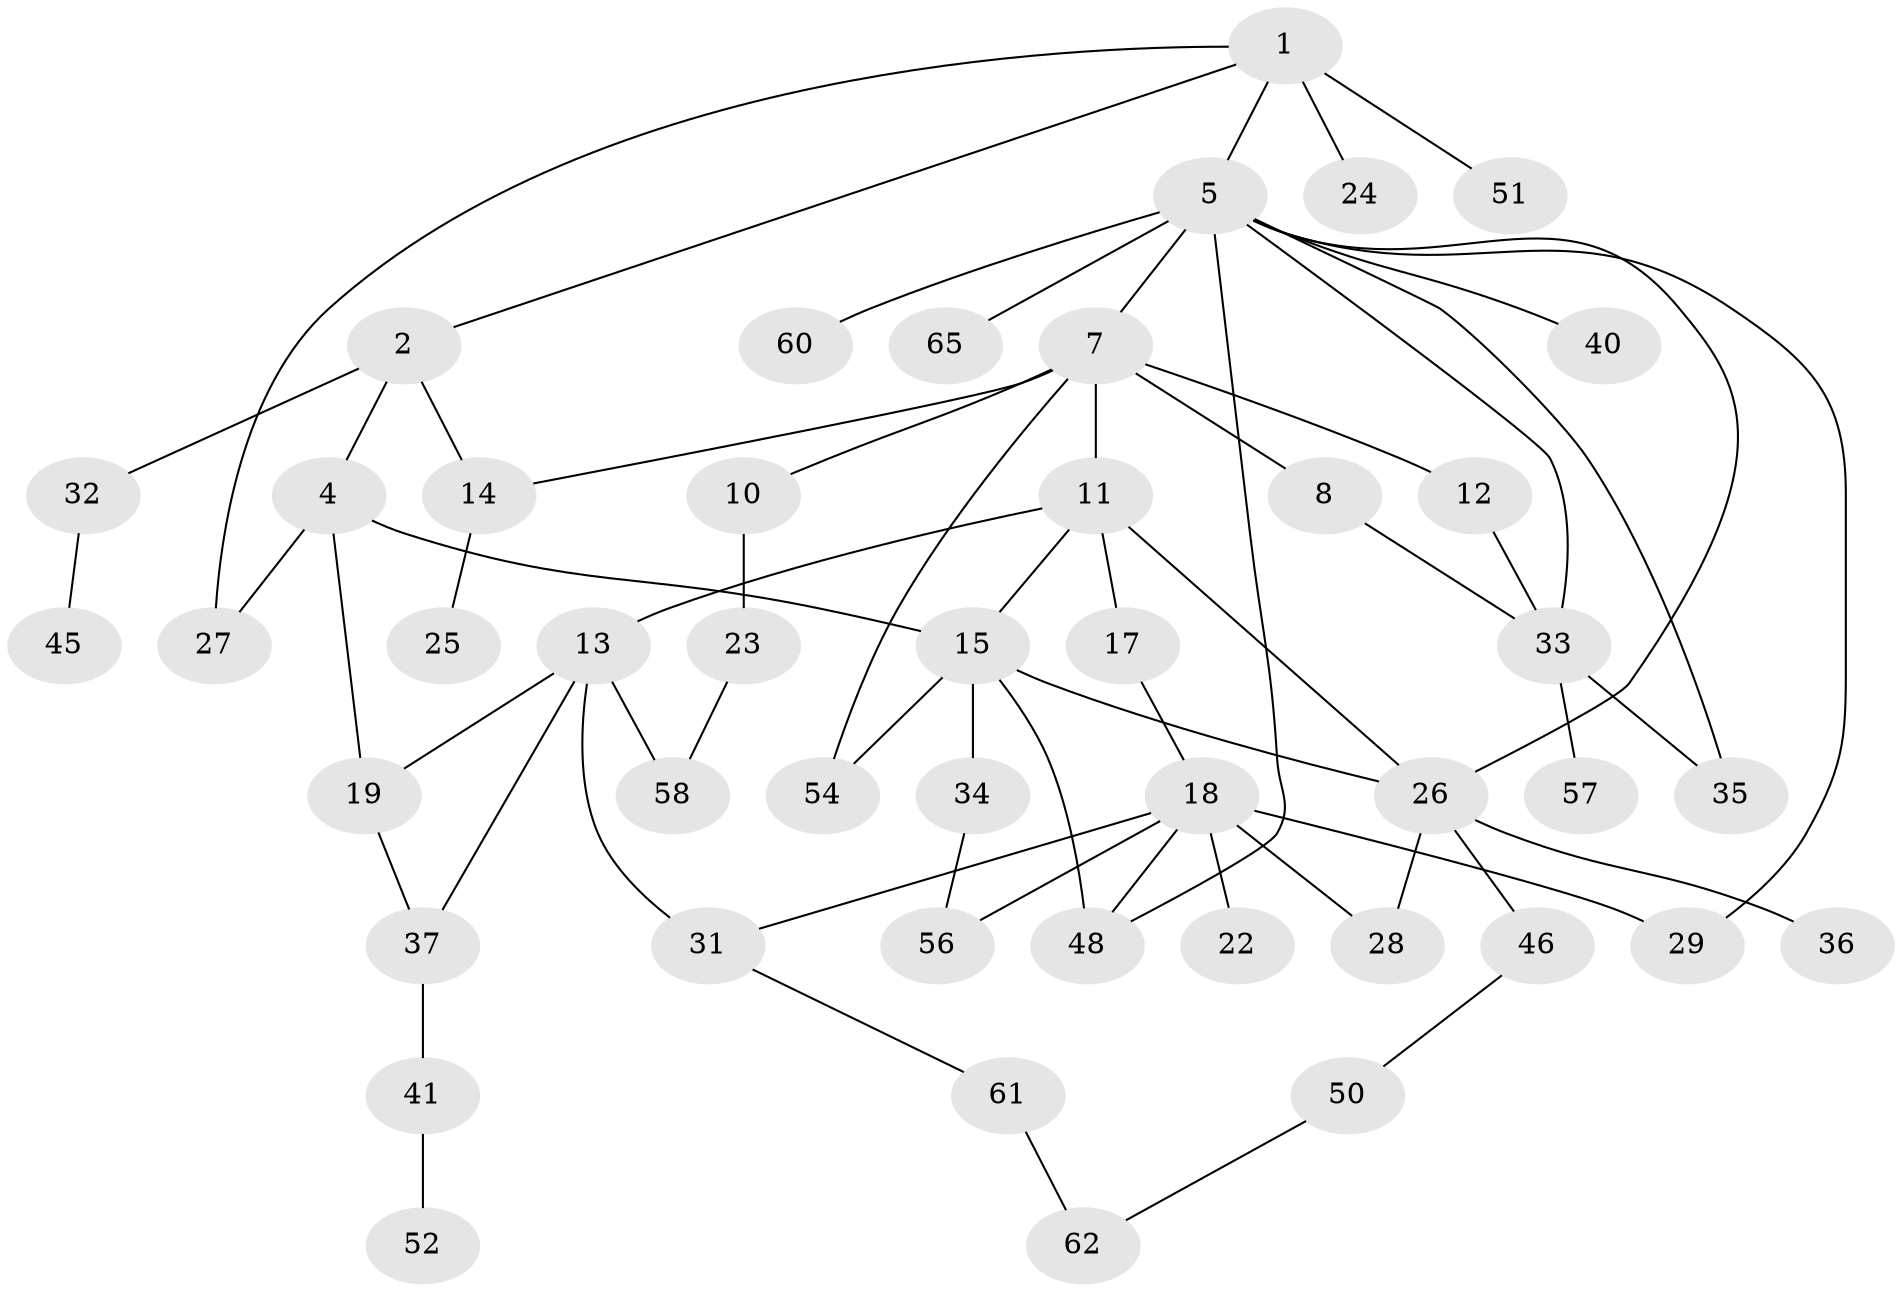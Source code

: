 // Generated by graph-tools (version 1.1) at 2025/51/02/27/25 19:51:36]
// undirected, 46 vertices, 64 edges
graph export_dot {
graph [start="1"]
  node [color=gray90,style=filled];
  1 [super="+38"];
  2 [super="+3"];
  4 [super="+6"];
  5 [super="+30"];
  7 [super="+9"];
  8;
  10;
  11 [super="+59"];
  12;
  13 [super="+42"];
  14 [super="+21"];
  15 [super="+16"];
  17;
  18 [super="+20"];
  19 [super="+43"];
  22 [super="+39"];
  23;
  24;
  25;
  26 [super="+44"];
  27;
  28 [super="+64"];
  29 [super="+63"];
  31 [super="+49"];
  32;
  33 [super="+55"];
  34;
  35;
  36;
  37 [super="+53"];
  40;
  41 [super="+47"];
  45;
  46;
  48;
  50;
  51;
  52;
  54;
  56;
  57;
  58 [super="+66"];
  60;
  61;
  62;
  65;
  1 -- 2;
  1 -- 5;
  1 -- 24 [weight=2];
  1 -- 27;
  1 -- 51;
  2 -- 32;
  2 -- 4;
  2 -- 14;
  4 -- 19;
  4 -- 27;
  4 -- 15;
  5 -- 7;
  5 -- 35;
  5 -- 40;
  5 -- 60;
  5 -- 26;
  5 -- 48;
  5 -- 65;
  5 -- 33;
  5 -- 29;
  7 -- 8;
  7 -- 11;
  7 -- 12;
  7 -- 54;
  7 -- 10;
  7 -- 14;
  8 -- 33;
  10 -- 23;
  11 -- 13;
  11 -- 17;
  11 -- 15;
  11 -- 26;
  12 -- 33;
  13 -- 37;
  13 -- 31 [weight=2];
  13 -- 58;
  13 -- 19;
  14 -- 25;
  15 -- 26;
  15 -- 34;
  15 -- 48;
  15 -- 54;
  17 -- 18;
  18 -- 48;
  18 -- 56;
  18 -- 22;
  18 -- 28;
  18 -- 29;
  18 -- 31;
  19 -- 37;
  23 -- 58;
  26 -- 36;
  26 -- 28;
  26 -- 46;
  31 -- 61;
  32 -- 45;
  33 -- 35;
  33 -- 57;
  34 -- 56;
  37 -- 41;
  41 -- 52;
  46 -- 50;
  50 -- 62;
  61 -- 62;
}
